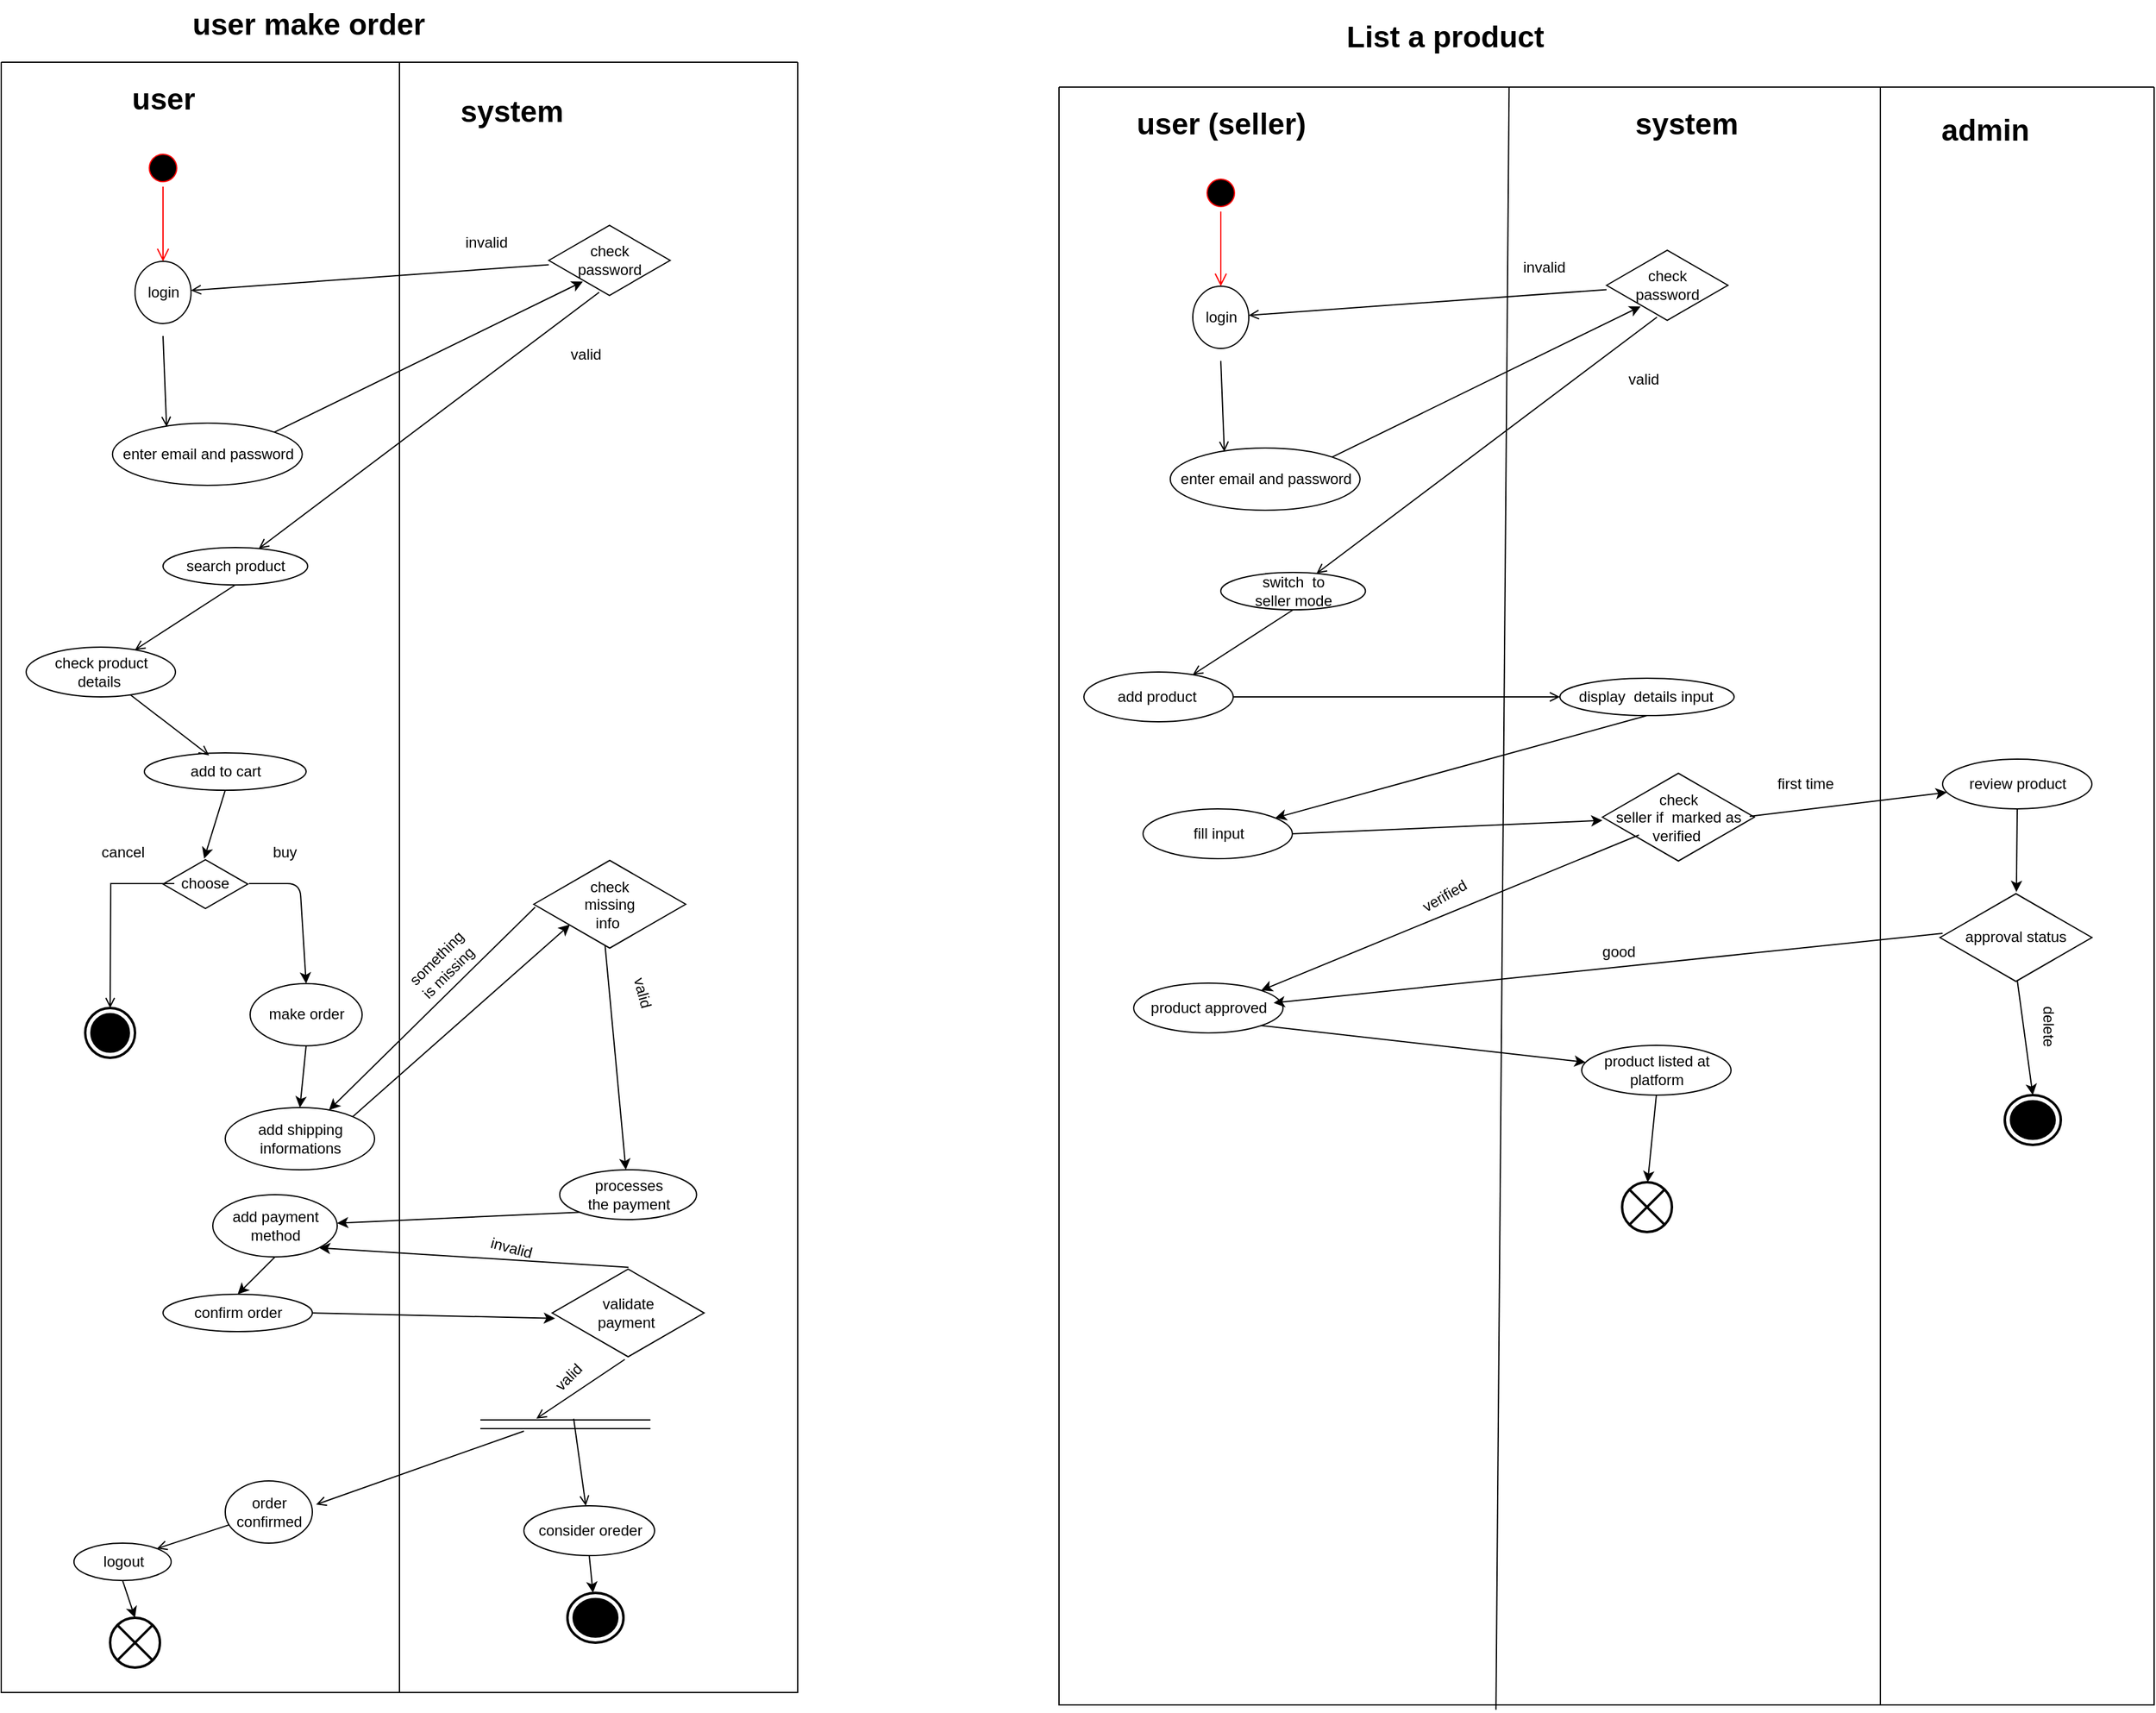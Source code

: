 <mxfile>
    <diagram id="G4UaKEdFyLqZwnq5-ZMb" name="Page-1">
        <mxGraphModel dx="1072" dy="453" grid="1" gridSize="10" guides="1" tooltips="1" connect="1" arrows="1" fold="1" page="1" pageScale="1" pageWidth="850" pageHeight="1100" math="0" shadow="0">
            <root>
                <mxCell id="0"/>
                <mxCell id="1" parent="0"/>
                <mxCell id="3" value="" style="swimlane;startSize=0;fontStyle=1" parent="1" vertex="1">
                    <mxGeometry x="30" y="50" width="640" height="1310" as="geometry"/>
                </mxCell>
                <mxCell id="8" value="user&lt;br&gt;" style="text;strokeColor=none;fillColor=none;html=1;fontSize=24;fontStyle=1;verticalAlign=middle;align=center;" parent="3" vertex="1">
                    <mxGeometry x="80" y="10" width="100" height="40" as="geometry"/>
                </mxCell>
                <mxCell id="10" value="system" style="text;strokeColor=none;fillColor=none;html=1;fontSize=24;fontStyle=1;verticalAlign=middle;align=center;" parent="3" vertex="1">
                    <mxGeometry x="360" y="20" width="100" height="40" as="geometry"/>
                </mxCell>
                <mxCell id="11" value="" style="ellipse;html=1;shape=startState;fillColor=#000000;strokeColor=#ff0000;" parent="3" vertex="1">
                    <mxGeometry x="115" y="70" width="30" height="30" as="geometry"/>
                </mxCell>
                <mxCell id="12" value="" style="edgeStyle=orthogonalEdgeStyle;html=1;verticalAlign=bottom;endArrow=open;endSize=8;strokeColor=#ff0000;" parent="3" source="11" edge="1">
                    <mxGeometry relative="1" as="geometry">
                        <mxPoint x="130" y="160" as="targetPoint"/>
                    </mxGeometry>
                </mxCell>
                <mxCell id="13" value="login" style="ellipse;html=1;" parent="3" vertex="1">
                    <mxGeometry x="107.5" y="160" width="45" height="50" as="geometry"/>
                </mxCell>
                <mxCell id="30" style="edgeStyle=none;html=1;exitX=1;exitY=0;exitDx=0;exitDy=0;entryX=0.281;entryY=0.79;entryDx=0;entryDy=0;entryPerimeter=0;" parent="3" source="19" target="31" edge="1">
                    <mxGeometry relative="1" as="geometry">
                        <mxPoint x="480" y="227" as="targetPoint"/>
                    </mxGeometry>
                </mxCell>
                <mxCell id="19" value="enter email and password&lt;br&gt;" style="ellipse;html=1;" parent="3" vertex="1">
                    <mxGeometry x="89.38" y="290" width="152.5" height="50" as="geometry"/>
                </mxCell>
                <mxCell id="25" value="" style="endArrow=open;html=1;rounded=0;align=center;verticalAlign=top;endFill=0;labelBackgroundColor=none;endSize=6;entryX=0.285;entryY=0.06;entryDx=0;entryDy=0;entryPerimeter=0;" parent="3" target="19" edge="1">
                    <mxGeometry relative="1" as="geometry">
                        <mxPoint x="260" y="235" as="targetPoint"/>
                        <mxPoint x="130" y="220" as="sourcePoint"/>
                    </mxGeometry>
                </mxCell>
                <mxCell id="31" value="check &lt;br&gt;password" style="html=1;whiteSpace=wrap;aspect=fixed;shape=isoRectangle;" parent="3" vertex="1">
                    <mxGeometry x="440" y="130" width="97.5" height="58.5" as="geometry"/>
                </mxCell>
                <mxCell id="33" value="search product" style="ellipse;html=1;" parent="3" vertex="1">
                    <mxGeometry x="130" y="390" width="116.25" height="30" as="geometry"/>
                </mxCell>
                <mxCell id="36" value="" style="endArrow=open;html=1;rounded=0;align=center;verticalAlign=top;endFill=0;labelBackgroundColor=none;endSize=6;exitX=0.415;exitY=0.938;exitDx=0;exitDy=0;exitPerimeter=0;" parent="3" source="31" target="33" edge="1">
                    <mxGeometry relative="1" as="geometry">
                        <mxPoint x="440" y="385" as="sourcePoint"/>
                    </mxGeometry>
                </mxCell>
                <mxCell id="38" value="" style="endArrow=open;html=1;rounded=0;align=center;verticalAlign=top;endFill=0;labelBackgroundColor=none;endSize=6;" parent="3" source="31" target="13" edge="1">
                    <mxGeometry relative="1" as="geometry">
                        <mxPoint x="520" y="405" as="targetPoint"/>
                    </mxGeometry>
                </mxCell>
                <mxCell id="39" value="invalid" style="text;html=1;strokeColor=none;fillColor=none;align=center;verticalAlign=middle;whiteSpace=wrap;rounded=0;" parent="3" vertex="1">
                    <mxGeometry x="360" y="130" width="60" height="30" as="geometry"/>
                </mxCell>
                <mxCell id="40" value="valid" style="text;html=1;strokeColor=none;fillColor=none;align=center;verticalAlign=middle;whiteSpace=wrap;rounded=0;" parent="3" vertex="1">
                    <mxGeometry x="440" y="220" width="60" height="30" as="geometry"/>
                </mxCell>
                <mxCell id="45" style="edgeStyle=none;html=1;exitX=0.5;exitY=1;exitDx=0;exitDy=0;entryX=0.485;entryY=0;entryDx=0;entryDy=0;entryPerimeter=0;" parent="3" source="42" target="44" edge="1">
                    <mxGeometry relative="1" as="geometry"/>
                </mxCell>
                <mxCell id="42" value="add to cart" style="ellipse;html=1;" parent="3" vertex="1">
                    <mxGeometry x="115" y="555" width="130" height="30" as="geometry"/>
                </mxCell>
                <mxCell id="43" value="" style="endArrow=open;html=1;rounded=0;align=center;verticalAlign=top;endFill=0;labelBackgroundColor=none;endSize=6;exitX=0.5;exitY=1;exitDx=0;exitDy=0;" parent="3" source="33" target="75" edge="1">
                    <mxGeometry relative="1" as="geometry">
                        <mxPoint x="107.5" y="545" as="sourcePoint"/>
                    </mxGeometry>
                </mxCell>
                <mxCell id="44" value="choose" style="html=1;whiteSpace=wrap;aspect=fixed;shape=isoRectangle;" parent="3" vertex="1">
                    <mxGeometry x="130" y="640" width="68.12" height="40.87" as="geometry"/>
                </mxCell>
                <mxCell id="47" value="" style="endArrow=open;html=1;rounded=0;align=center;verticalAlign=top;endFill=0;labelBackgroundColor=none;endSize=6;exitX=0.133;exitY=0.489;exitDx=0;exitDy=0;exitPerimeter=0;entryX=0.5;entryY=0;entryDx=0;entryDy=0;entryPerimeter=0;" parent="3" source="44" target="69" edge="1">
                    <mxGeometry relative="1" as="geometry">
                        <mxPoint x="75" y="705" as="sourcePoint"/>
                        <mxPoint x="92.214" y="710.001" as="targetPoint"/>
                        <Array as="points">
                            <mxPoint x="88" y="660"/>
                        </Array>
                    </mxGeometry>
                </mxCell>
                <mxCell id="53" style="edgeStyle=none;html=1;exitX=1.014;exitY=0.489;exitDx=0;exitDy=0;exitPerimeter=0;entryX=0.5;entryY=0;entryDx=0;entryDy=0;" parent="3" source="44" target="51" edge="1">
                    <mxGeometry relative="1" as="geometry">
                        <mxPoint x="240" y="690" as="targetPoint"/>
                        <Array as="points">
                            <mxPoint x="240" y="660"/>
                        </Array>
                    </mxGeometry>
                </mxCell>
                <mxCell id="59" style="edgeStyle=none;html=1;exitX=0.5;exitY=1;exitDx=0;exitDy=0;entryX=0.5;entryY=0;entryDx=0;entryDy=0;" parent="3" source="51" target="77" edge="1">
                    <mxGeometry relative="1" as="geometry">
                        <mxPoint x="464.375" y="550" as="targetPoint"/>
                    </mxGeometry>
                </mxCell>
                <mxCell id="51" value="make order" style="ellipse;html=1;" parent="3" vertex="1">
                    <mxGeometry x="200" y="740.35" width="90" height="50" as="geometry"/>
                </mxCell>
                <mxCell id="54" value="cancel" style="text;html=1;strokeColor=none;fillColor=none;align=center;verticalAlign=middle;whiteSpace=wrap;rounded=0;" parent="3" vertex="1">
                    <mxGeometry x="67.5" y="620" width="60" height="30" as="geometry"/>
                </mxCell>
                <mxCell id="55" value="buy" style="text;html=1;strokeColor=none;fillColor=none;align=center;verticalAlign=middle;whiteSpace=wrap;rounded=0;" parent="3" vertex="1">
                    <mxGeometry x="198.12" y="620" width="60" height="30" as="geometry"/>
                </mxCell>
                <mxCell id="82" style="edgeStyle=none;html=1;exitX=0.468;exitY=0.928;exitDx=0;exitDy=0;exitPerimeter=0;" parent="3" source="86" target="80" edge="1">
                    <mxGeometry relative="1" as="geometry">
                        <mxPoint x="486.56" y="720" as="sourcePoint"/>
                    </mxGeometry>
                </mxCell>
                <mxCell id="92" style="edgeStyle=none;html=1;exitX=1;exitY=0.5;exitDx=0;exitDy=0;entryX=0.019;entryY=0.56;entryDx=0;entryDy=0;entryPerimeter=0;" parent="3" source="60" target="91" edge="1">
                    <mxGeometry relative="1" as="geometry"/>
                </mxCell>
                <mxCell id="60" value="confirm order" style="ellipse;html=1;" parent="3" vertex="1">
                    <mxGeometry x="130" y="990" width="120" height="30" as="geometry"/>
                </mxCell>
                <mxCell id="68" style="edgeStyle=none;html=1;exitX=0.5;exitY=1;exitDx=0;exitDy=0;entryX=0.5;entryY=0;entryDx=0;entryDy=0;entryPerimeter=0;" parent="3" source="64" target="67" edge="1">
                    <mxGeometry relative="1" as="geometry"/>
                </mxCell>
                <mxCell id="64" value="logout" style="ellipse;html=1;" parent="3" vertex="1">
                    <mxGeometry x="58.44" y="1190" width="78.12" height="30" as="geometry"/>
                </mxCell>
                <mxCell id="67" value="" style="html=1;shape=mxgraph.sysml.flowFinal;strokeWidth=2;verticalLabelPosition=bottom;verticalAlignment=top;" parent="3" vertex="1">
                    <mxGeometry x="87.5" y="1250" width="40" height="40" as="geometry"/>
                </mxCell>
                <mxCell id="69" value="" style="html=1;shape=mxgraph.sysml.actFinal;strokeWidth=2;verticalLabelPosition=bottom;verticalAlignment=top;" parent="3" vertex="1">
                    <mxGeometry x="67.5" y="760" width="40" height="40" as="geometry"/>
                </mxCell>
                <mxCell id="75" value="check product &lt;br&gt;details&amp;nbsp;" style="ellipse;html=1;" parent="3" vertex="1">
                    <mxGeometry x="20" y="470" width="120" height="40" as="geometry"/>
                </mxCell>
                <mxCell id="76" value="" style="endArrow=open;html=1;rounded=0;align=center;verticalAlign=top;endFill=0;labelBackgroundColor=none;endSize=6;entryX=0.4;entryY=0.067;entryDx=0;entryDy=0;entryPerimeter=0;" parent="3" source="75" target="42" edge="1">
                    <mxGeometry relative="1" as="geometry">
                        <mxPoint x="132.5" y="485" as="targetPoint"/>
                    </mxGeometry>
                </mxCell>
                <mxCell id="79" style="edgeStyle=none;html=1;exitX=1;exitY=0;exitDx=0;exitDy=0;entryX=0.238;entryY=0.724;entryDx=0;entryDy=0;entryPerimeter=0;" parent="3" source="77" target="86" edge="1">
                    <mxGeometry relative="1" as="geometry">
                        <mxPoint x="462.719" y="717.179" as="targetPoint"/>
                    </mxGeometry>
                </mxCell>
                <mxCell id="77" value="add shipping &lt;br&gt;informations" style="ellipse;html=1;" parent="3" vertex="1">
                    <mxGeometry x="180" y="840" width="120" height="50" as="geometry"/>
                </mxCell>
                <mxCell id="83" style="edgeStyle=none;html=1;exitX=0;exitY=1;exitDx=0;exitDy=0;" parent="3" source="80" target="84" edge="1">
                    <mxGeometry relative="1" as="geometry"/>
                </mxCell>
                <mxCell id="80" value="processes &lt;br&gt;the payment" style="ellipse;html=1;" parent="3" vertex="1">
                    <mxGeometry x="448.75" y="890" width="110" height="40" as="geometry"/>
                </mxCell>
                <mxCell id="90" style="edgeStyle=none;html=1;exitX=0.5;exitY=1;exitDx=0;exitDy=0;entryX=0.5;entryY=0;entryDx=0;entryDy=0;" parent="3" source="84" target="60" edge="1">
                    <mxGeometry relative="1" as="geometry"/>
                </mxCell>
                <mxCell id="84" value="add payment &lt;br&gt;method" style="ellipse;html=1;" parent="3" vertex="1">
                    <mxGeometry x="170" y="910" width="100" height="50" as="geometry"/>
                </mxCell>
                <mxCell id="86" value="check &lt;br&gt;missing &lt;br&gt;info&amp;nbsp;" style="html=1;whiteSpace=wrap;aspect=fixed;shape=isoRectangle;" parent="3" vertex="1">
                    <mxGeometry x="427.92" y="640" width="122.08" height="73.25" as="geometry"/>
                </mxCell>
                <mxCell id="87" style="edgeStyle=none;html=1;exitX=0.009;exitY=0.532;exitDx=0;exitDy=0;exitPerimeter=0;" parent="3" source="86" target="77" edge="1">
                    <mxGeometry relative="1" as="geometry">
                        <mxPoint x="496.56" y="730" as="sourcePoint"/>
                        <mxPoint x="511.961" y="900.011" as="targetPoint"/>
                    </mxGeometry>
                </mxCell>
                <mxCell id="89" value="something is missing&amp;nbsp;" style="text;html=1;strokeColor=none;fillColor=none;align=center;verticalAlign=middle;whiteSpace=wrap;rounded=0;rotation=-45;" parent="3" vertex="1">
                    <mxGeometry x="325" y="710" width="60" height="30" as="geometry"/>
                </mxCell>
                <mxCell id="88" value="valid" style="text;html=1;strokeColor=none;fillColor=none;align=center;verticalAlign=middle;whiteSpace=wrap;rounded=0;rotation=75;" parent="3" vertex="1">
                    <mxGeometry x="485.67" y="737.5" width="60" height="20" as="geometry"/>
                </mxCell>
                <mxCell id="91" value="validate &lt;br&gt;payment&amp;nbsp;" style="html=1;whiteSpace=wrap;aspect=fixed;shape=isoRectangle;" parent="3" vertex="1">
                    <mxGeometry x="442.71" y="968.38" width="122.08" height="73.25" as="geometry"/>
                </mxCell>
                <mxCell id="93" style="edgeStyle=none;html=1;exitX=0.502;exitY=0;exitDx=0;exitDy=0;exitPerimeter=0;entryX=1;entryY=1;entryDx=0;entryDy=0;" parent="3" source="91" target="84" edge="1">
                    <mxGeometry relative="1" as="geometry">
                        <mxPoint x="474.859" y="934.142" as="sourcePoint"/>
                        <mxPoint x="279.833" y="942.958" as="targetPoint"/>
                    </mxGeometry>
                </mxCell>
                <mxCell id="94" value="invalid" style="text;html=1;strokeColor=none;fillColor=none;align=center;verticalAlign=middle;whiteSpace=wrap;rounded=0;rotation=15;" parent="3" vertex="1">
                    <mxGeometry x="380" y="938.38" width="60" height="30" as="geometry"/>
                </mxCell>
                <mxCell id="105" style="edgeStyle=none;html=1;exitX=0.5;exitY=1;exitDx=0;exitDy=0;" parent="3" source="96" target="104" edge="1">
                    <mxGeometry relative="1" as="geometry"/>
                </mxCell>
                <mxCell id="96" value="consider oreder" style="ellipse;html=1;" parent="3" vertex="1">
                    <mxGeometry x="420" y="1160" width="105" height="40" as="geometry"/>
                </mxCell>
                <mxCell id="97" value="" style="endArrow=open;html=1;rounded=0;align=center;verticalAlign=top;endFill=0;labelBackgroundColor=none;endSize=6;" parent="3" target="96" edge="1">
                    <mxGeometry relative="1" as="geometry">
                        <mxPoint x="460" y="1090" as="sourcePoint"/>
                    </mxGeometry>
                </mxCell>
                <mxCell id="98" value="" style="shape=link;html=1;width=7;" parent="3" edge="1">
                    <mxGeometry width="100" relative="1" as="geometry">
                        <mxPoint x="385" y="1094.5" as="sourcePoint"/>
                        <mxPoint x="521.67" y="1094.5" as="targetPoint"/>
                    </mxGeometry>
                </mxCell>
                <mxCell id="100" value="order &lt;br&gt;confirmed" style="ellipse;html=1;" parent="3" vertex="1">
                    <mxGeometry x="180" y="1140" width="70" height="50" as="geometry"/>
                </mxCell>
                <mxCell id="101" value="" style="endArrow=open;html=1;rounded=0;align=center;verticalAlign=top;endFill=0;labelBackgroundColor=none;endSize=6;entryX=1;entryY=0;entryDx=0;entryDy=0;" parent="3" source="100" target="64" edge="1">
                    <mxGeometry relative="1" as="geometry">
                        <mxPoint x="340" y="1145" as="targetPoint"/>
                    </mxGeometry>
                </mxCell>
                <mxCell id="103" value="valid" style="text;html=1;strokeColor=none;fillColor=none;align=center;verticalAlign=middle;whiteSpace=wrap;rounded=0;rotation=-45;" parent="3" vertex="1">
                    <mxGeometry x="425.67" y="1041.63" width="60" height="30" as="geometry"/>
                </mxCell>
                <mxCell id="104" value="" style="html=1;shape=mxgraph.sysml.actFinal;strokeWidth=2;verticalLabelPosition=bottom;verticalAlignment=top;" parent="3" vertex="1">
                    <mxGeometry x="455" y="1230" width="45" height="40" as="geometry"/>
                </mxCell>
                <mxCell id="4" value="user make order&amp;nbsp;" style="text;strokeColor=none;fillColor=none;html=1;fontSize=24;fontStyle=1;verticalAlign=middle;align=center;" parent="1" vertex="1">
                    <mxGeometry x="230" width="100" height="40" as="geometry"/>
                </mxCell>
                <mxCell id="7" value="" style="endArrow=none;html=1;entryX=0.5;entryY=0;entryDx=0;entryDy=0;exitX=0.5;exitY=1;exitDx=0;exitDy=0;" parent="1" source="3" target="3" edge="1">
                    <mxGeometry width="50" height="50" relative="1" as="geometry">
                        <mxPoint x="330" y="170" as="sourcePoint"/>
                        <mxPoint x="380" y="120" as="targetPoint"/>
                    </mxGeometry>
                </mxCell>
                <mxCell id="99" value="" style="endArrow=open;html=1;rounded=0;align=center;verticalAlign=top;endFill=0;labelBackgroundColor=none;endSize=6;exitX=0.478;exitY=1.01;exitDx=0;exitDy=0;exitPerimeter=0;" parent="1" source="91" edge="1">
                    <mxGeometry relative="1" as="geometry">
                        <mxPoint x="435" y="1365" as="sourcePoint"/>
                        <mxPoint x="460" y="1140" as="targetPoint"/>
                    </mxGeometry>
                </mxCell>
                <mxCell id="102" value="" style="endArrow=open;html=1;rounded=0;align=center;verticalAlign=top;endFill=0;labelBackgroundColor=none;endSize=6;entryX=1.043;entryY=0.38;entryDx=0;entryDy=0;entryPerimeter=0;" parent="1" target="100" edge="1">
                    <mxGeometry relative="1" as="geometry">
                        <mxPoint x="450" y="1150" as="sourcePoint"/>
                        <mxPoint x="509.837" y="1460.026" as="targetPoint"/>
                    </mxGeometry>
                </mxCell>
                <mxCell id="106" value="" style="swimlane;startSize=0;fontStyle=1" parent="1" vertex="1">
                    <mxGeometry x="880" y="70" width="880" height="1300" as="geometry"/>
                </mxCell>
                <mxCell id="107" value="user (seller)" style="text;strokeColor=none;fillColor=none;html=1;fontSize=24;fontStyle=1;verticalAlign=middle;align=center;" parent="106" vertex="1">
                    <mxGeometry x="80" y="10" width="100" height="40" as="geometry"/>
                </mxCell>
                <mxCell id="108" value="system" style="text;strokeColor=none;fillColor=none;html=1;fontSize=24;fontStyle=1;verticalAlign=middle;align=center;" parent="106" vertex="1">
                    <mxGeometry x="453.75" y="10" width="100" height="40" as="geometry"/>
                </mxCell>
                <mxCell id="109" value="" style="ellipse;html=1;shape=startState;fillColor=#000000;strokeColor=#ff0000;" parent="106" vertex="1">
                    <mxGeometry x="115" y="70" width="30" height="30" as="geometry"/>
                </mxCell>
                <mxCell id="110" value="" style="edgeStyle=orthogonalEdgeStyle;html=1;verticalAlign=bottom;endArrow=open;endSize=8;strokeColor=#ff0000;" parent="106" source="109" edge="1">
                    <mxGeometry relative="1" as="geometry">
                        <mxPoint x="130" y="160" as="targetPoint"/>
                    </mxGeometry>
                </mxCell>
                <mxCell id="111" value="login" style="ellipse;html=1;" parent="106" vertex="1">
                    <mxGeometry x="107.5" y="160" width="45" height="50" as="geometry"/>
                </mxCell>
                <mxCell id="112" style="edgeStyle=none;html=1;exitX=1;exitY=0;exitDx=0;exitDy=0;entryX=0.281;entryY=0.79;entryDx=0;entryDy=0;entryPerimeter=0;" parent="106" source="113" target="115" edge="1">
                    <mxGeometry relative="1" as="geometry">
                        <mxPoint x="480" y="227" as="targetPoint"/>
                    </mxGeometry>
                </mxCell>
                <mxCell id="113" value="enter email and password&lt;br&gt;" style="ellipse;html=1;" parent="106" vertex="1">
                    <mxGeometry x="89.38" y="290" width="152.5" height="50" as="geometry"/>
                </mxCell>
                <mxCell id="114" value="" style="endArrow=open;html=1;rounded=0;align=center;verticalAlign=top;endFill=0;labelBackgroundColor=none;endSize=6;entryX=0.285;entryY=0.06;entryDx=0;entryDy=0;entryPerimeter=0;" parent="106" target="113" edge="1">
                    <mxGeometry relative="1" as="geometry">
                        <mxPoint x="260" y="235" as="targetPoint"/>
                        <mxPoint x="130" y="220" as="sourcePoint"/>
                    </mxGeometry>
                </mxCell>
                <mxCell id="115" value="check &lt;br&gt;password" style="html=1;whiteSpace=wrap;aspect=fixed;shape=isoRectangle;" parent="106" vertex="1">
                    <mxGeometry x="440" y="130" width="97.5" height="58.5" as="geometry"/>
                </mxCell>
                <mxCell id="116" value="switch&amp;nbsp; to &lt;br&gt;seller mode" style="ellipse;html=1;" parent="106" vertex="1">
                    <mxGeometry x="130" y="390" width="116.25" height="30" as="geometry"/>
                </mxCell>
                <mxCell id="117" value="" style="endArrow=open;html=1;rounded=0;align=center;verticalAlign=top;endFill=0;labelBackgroundColor=none;endSize=6;exitX=0.415;exitY=0.938;exitDx=0;exitDy=0;exitPerimeter=0;" parent="106" source="115" target="116" edge="1">
                    <mxGeometry relative="1" as="geometry">
                        <mxPoint x="440" y="385" as="sourcePoint"/>
                    </mxGeometry>
                </mxCell>
                <mxCell id="118" value="" style="endArrow=open;html=1;rounded=0;align=center;verticalAlign=top;endFill=0;labelBackgroundColor=none;endSize=6;" parent="106" source="115" target="111" edge="1">
                    <mxGeometry relative="1" as="geometry">
                        <mxPoint x="520" y="405" as="targetPoint"/>
                    </mxGeometry>
                </mxCell>
                <mxCell id="119" value="invalid" style="text;html=1;strokeColor=none;fillColor=none;align=center;verticalAlign=middle;whiteSpace=wrap;rounded=0;" parent="106" vertex="1">
                    <mxGeometry x="360" y="130" width="60" height="30" as="geometry"/>
                </mxCell>
                <mxCell id="120" value="valid" style="text;html=1;strokeColor=none;fillColor=none;align=center;verticalAlign=middle;whiteSpace=wrap;rounded=0;" parent="106" vertex="1">
                    <mxGeometry x="440" y="220" width="60" height="30" as="geometry"/>
                </mxCell>
                <mxCell id="121" style="edgeStyle=none;html=1;exitX=0.5;exitY=1;exitDx=0;exitDy=0;" parent="106" source="122" target="165" edge="1">
                    <mxGeometry relative="1" as="geometry"/>
                </mxCell>
                <mxCell id="122" value="display&amp;nbsp; details input&amp;nbsp;" style="ellipse;html=1;" parent="106" vertex="1">
                    <mxGeometry x="402.5" y="475" width="140" height="30" as="geometry"/>
                </mxCell>
                <mxCell id="123" value="" style="endArrow=open;html=1;rounded=0;align=center;verticalAlign=top;endFill=0;labelBackgroundColor=none;endSize=6;exitX=0.5;exitY=1;exitDx=0;exitDy=0;" parent="106" source="116" target="138" edge="1">
                    <mxGeometry relative="1" as="geometry">
                        <mxPoint x="107.5" y="545" as="sourcePoint"/>
                    </mxGeometry>
                </mxCell>
                <mxCell id="136" value="" style="html=1;shape=mxgraph.sysml.flowFinal;strokeWidth=2;verticalLabelPosition=bottom;verticalAlignment=top;" parent="106" vertex="1">
                    <mxGeometry x="452.5" y="880" width="40" height="40" as="geometry"/>
                </mxCell>
                <mxCell id="138" value="add product&amp;nbsp;" style="ellipse;html=1;" parent="106" vertex="1">
                    <mxGeometry x="20" y="470" width="120" height="40" as="geometry"/>
                </mxCell>
                <mxCell id="139" value="" style="endArrow=open;html=1;rounded=0;align=center;verticalAlign=top;endFill=0;labelBackgroundColor=none;endSize=6;entryX=0;entryY=0.5;entryDx=0;entryDy=0;" parent="106" source="138" target="122" edge="1">
                    <mxGeometry relative="1" as="geometry">
                        <mxPoint x="132.5" y="485" as="targetPoint"/>
                    </mxGeometry>
                </mxCell>
                <mxCell id="146" value="check &lt;br&gt;seller if&amp;nbsp; marked as verified&amp;nbsp;" style="html=1;whiteSpace=wrap;aspect=fixed;shape=isoRectangle;" parent="106" vertex="1">
                    <mxGeometry x="436.67" y="550" width="122.08" height="73.25" as="geometry"/>
                </mxCell>
                <mxCell id="167" style="edgeStyle=none;html=1;exitX=1;exitY=0.5;exitDx=0;exitDy=0;" edge="1" parent="106" source="165" target="146">
                    <mxGeometry relative="1" as="geometry">
                        <mxPoint x="680" y="580" as="targetPoint"/>
                    </mxGeometry>
                </mxCell>
                <mxCell id="165" value="fill input" style="ellipse;html=1;" vertex="1" parent="106">
                    <mxGeometry x="67.5" y="580" width="120" height="40" as="geometry"/>
                </mxCell>
                <mxCell id="175" style="edgeStyle=none;html=1;exitX=0.5;exitY=1;exitDx=0;exitDy=0;" edge="1" parent="106" source="166" target="174">
                    <mxGeometry relative="1" as="geometry"/>
                </mxCell>
                <mxCell id="166" value="review product" style="ellipse;html=1;" vertex="1" parent="106">
                    <mxGeometry x="710" y="540" width="120" height="40" as="geometry"/>
                </mxCell>
                <mxCell id="180" style="edgeStyle=none;html=1;exitX=1;exitY=1;exitDx=0;exitDy=0;" edge="1" parent="106" source="168" target="179">
                    <mxGeometry relative="1" as="geometry"/>
                </mxCell>
                <mxCell id="168" value="product approved" style="ellipse;html=1;" vertex="1" parent="106">
                    <mxGeometry x="60" y="720" width="120" height="40" as="geometry"/>
                </mxCell>
                <mxCell id="169" style="edgeStyle=none;html=1;entryX=1;entryY=0;entryDx=0;entryDy=0;exitX=0.24;exitY=0.696;exitDx=0;exitDy=0;exitPerimeter=0;" edge="1" parent="106" source="146" target="168">
                    <mxGeometry relative="1" as="geometry">
                        <mxPoint x="197.5" y="610" as="sourcePoint"/>
                        <mxPoint x="446.67" y="599.257" as="targetPoint"/>
                    </mxGeometry>
                </mxCell>
                <mxCell id="170" value="verified" style="text;html=1;strokeColor=none;fillColor=none;align=center;verticalAlign=middle;whiteSpace=wrap;rounded=0;rotation=-30;" vertex="1" parent="106">
                    <mxGeometry x="280" y="635" width="60" height="30" as="geometry"/>
                </mxCell>
                <mxCell id="171" value="first time" style="text;html=1;strokeColor=none;fillColor=none;align=center;verticalAlign=middle;whiteSpace=wrap;rounded=0;rotation=0;" vertex="1" parent="106">
                    <mxGeometry x="570" y="545" width="60" height="30" as="geometry"/>
                </mxCell>
                <mxCell id="172" style="edgeStyle=none;html=1;exitX=0.969;exitY=0.491;exitDx=0;exitDy=0;exitPerimeter=0;" edge="1" parent="106" source="146" target="166">
                    <mxGeometry relative="1" as="geometry">
                        <mxPoint x="475.969" y="610.982" as="sourcePoint"/>
                        <mxPoint x="190" y="750" as="targetPoint"/>
                    </mxGeometry>
                </mxCell>
                <mxCell id="174" value="approval status" style="html=1;whiteSpace=wrap;aspect=fixed;shape=isoRectangle;" vertex="1" parent="106">
                    <mxGeometry x="707.92" y="646.75" width="122.08" height="73.25" as="geometry"/>
                </mxCell>
                <mxCell id="177" value="good" style="text;html=1;strokeColor=none;fillColor=none;align=center;verticalAlign=middle;whiteSpace=wrap;rounded=0;rotation=0;" vertex="1" parent="106">
                    <mxGeometry x="420" y="680" width="60" height="30" as="geometry"/>
                </mxCell>
                <mxCell id="178" style="edgeStyle=none;html=1;exitX=0.509;exitY=0.973;exitDx=0;exitDy=0;exitPerimeter=0;entryX=0.5;entryY=0;entryDx=0;entryDy=0;entryPerimeter=0;" edge="1" parent="106" source="174" target="183">
                    <mxGeometry relative="1" as="geometry">
                        <mxPoint x="719.995" y="690.005" as="sourcePoint"/>
                        <mxPoint x="182.426" y="745.858" as="targetPoint"/>
                    </mxGeometry>
                </mxCell>
                <mxCell id="182" style="edgeStyle=none;html=1;exitX=0.5;exitY=1;exitDx=0;exitDy=0;" edge="1" parent="106" source="179">
                    <mxGeometry relative="1" as="geometry">
                        <mxPoint x="473" y="880" as="targetPoint"/>
                    </mxGeometry>
                </mxCell>
                <mxCell id="179" value="product listed at &lt;br&gt;platform" style="ellipse;html=1;" vertex="1" parent="106">
                    <mxGeometry x="420" y="770" width="120" height="40" as="geometry"/>
                </mxCell>
                <mxCell id="183" value="" style="html=1;shape=mxgraph.sysml.actFinal;strokeWidth=2;verticalLabelPosition=bottom;verticalAlignment=top;" vertex="1" parent="106">
                    <mxGeometry x="760" y="810" width="45" height="40" as="geometry"/>
                </mxCell>
                <mxCell id="223" value="delete" style="text;html=1;strokeColor=none;fillColor=none;align=center;verticalAlign=middle;whiteSpace=wrap;rounded=0;rotation=90;" vertex="1" parent="106">
                    <mxGeometry x="760" y="740" width="70" height="30" as="geometry"/>
                </mxCell>
                <mxCell id="161" value="List a product" style="text;strokeColor=none;fillColor=none;html=1;fontSize=24;fontStyle=1;verticalAlign=middle;align=center;" parent="1" vertex="1">
                    <mxGeometry x="1140" y="10" width="100" height="40" as="geometry"/>
                </mxCell>
                <mxCell id="162" value="" style="endArrow=none;html=1;entryX=0.411;entryY=0;entryDx=0;entryDy=0;exitX=0.399;exitY=1.003;exitDx=0;exitDy=0;entryPerimeter=0;exitPerimeter=0;" parent="1" source="106" target="106" edge="1">
                    <mxGeometry width="50" height="50" relative="1" as="geometry">
                        <mxPoint x="970" y="150" as="sourcePoint"/>
                        <mxPoint x="1020" y="100" as="targetPoint"/>
                    </mxGeometry>
                </mxCell>
                <mxCell id="163" value="" style="endArrow=none;html=1;entryX=0.75;entryY=0;entryDx=0;entryDy=0;exitX=0.75;exitY=1;exitDx=0;exitDy=0;" parent="1" source="106" target="106" edge="1">
                    <mxGeometry width="50" height="50" relative="1" as="geometry">
                        <mxPoint x="1213.19" y="1383.9" as="sourcePoint"/>
                        <mxPoint x="1222.91" y="80" as="targetPoint"/>
                    </mxGeometry>
                </mxCell>
                <mxCell id="164" value="admin" style="text;strokeColor=none;fillColor=none;html=1;fontSize=24;fontStyle=1;verticalAlign=middle;align=center;" parent="1" vertex="1">
                    <mxGeometry x="1573.75" y="85" width="100" height="40" as="geometry"/>
                </mxCell>
                <mxCell id="176" style="edgeStyle=none;html=1;entryX=1;entryY=0;entryDx=0;entryDy=0;exitX=0.017;exitY=0.454;exitDx=0;exitDy=0;exitPerimeter=0;" edge="1" parent="1" source="174">
                    <mxGeometry relative="1" as="geometry">
                        <mxPoint x="1355.969" y="680.982" as="sourcePoint"/>
                        <mxPoint x="1052.426" y="805.858" as="targetPoint"/>
                    </mxGeometry>
                </mxCell>
            </root>
        </mxGraphModel>
    </diagram>
</mxfile>